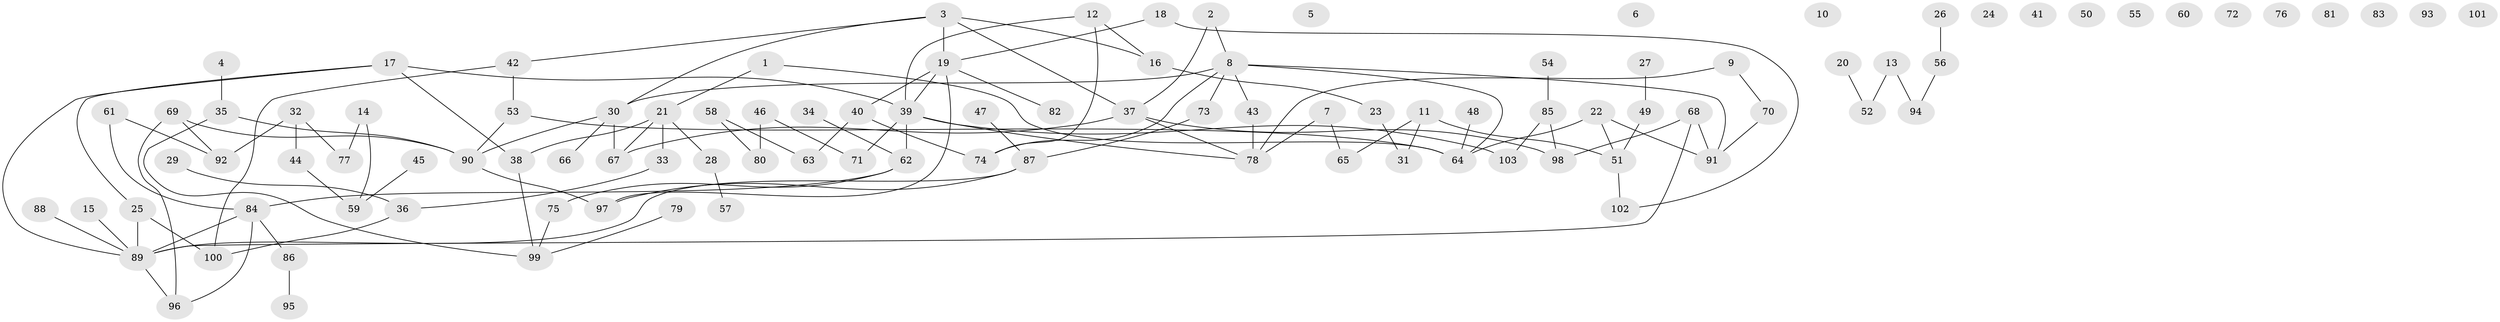 // coarse degree distribution, {5: 0.08333333333333333, 2: 0.2222222222222222, 8: 0.013888888888888888, 1: 0.18055555555555555, 0: 0.19444444444444445, 10: 0.013888888888888888, 3: 0.125, 4: 0.1111111111111111, 7: 0.027777777777777776, 6: 0.027777777777777776}
// Generated by graph-tools (version 1.1) at 2025/23/03/03/25 07:23:27]
// undirected, 103 vertices, 120 edges
graph export_dot {
graph [start="1"]
  node [color=gray90,style=filled];
  1;
  2;
  3;
  4;
  5;
  6;
  7;
  8;
  9;
  10;
  11;
  12;
  13;
  14;
  15;
  16;
  17;
  18;
  19;
  20;
  21;
  22;
  23;
  24;
  25;
  26;
  27;
  28;
  29;
  30;
  31;
  32;
  33;
  34;
  35;
  36;
  37;
  38;
  39;
  40;
  41;
  42;
  43;
  44;
  45;
  46;
  47;
  48;
  49;
  50;
  51;
  52;
  53;
  54;
  55;
  56;
  57;
  58;
  59;
  60;
  61;
  62;
  63;
  64;
  65;
  66;
  67;
  68;
  69;
  70;
  71;
  72;
  73;
  74;
  75;
  76;
  77;
  78;
  79;
  80;
  81;
  82;
  83;
  84;
  85;
  86;
  87;
  88;
  89;
  90;
  91;
  92;
  93;
  94;
  95;
  96;
  97;
  98;
  99;
  100;
  101;
  102;
  103;
  1 -- 21;
  1 -- 64;
  2 -- 8;
  2 -- 37;
  3 -- 16;
  3 -- 19;
  3 -- 30;
  3 -- 37;
  3 -- 42;
  4 -- 35;
  7 -- 65;
  7 -- 78;
  8 -- 30;
  8 -- 43;
  8 -- 64;
  8 -- 73;
  8 -- 74;
  8 -- 91;
  9 -- 70;
  9 -- 78;
  11 -- 31;
  11 -- 51;
  11 -- 65;
  12 -- 16;
  12 -- 39;
  12 -- 74;
  13 -- 52;
  13 -- 94;
  14 -- 59;
  14 -- 77;
  15 -- 89;
  16 -- 23;
  17 -- 25;
  17 -- 38;
  17 -- 39;
  17 -- 89;
  18 -- 19;
  18 -- 102;
  19 -- 39;
  19 -- 40;
  19 -- 82;
  19 -- 97;
  20 -- 52;
  21 -- 28;
  21 -- 33;
  21 -- 38;
  21 -- 67;
  22 -- 51;
  22 -- 64;
  22 -- 91;
  23 -- 31;
  25 -- 89;
  25 -- 100;
  26 -- 56;
  27 -- 49;
  28 -- 57;
  29 -- 36;
  30 -- 66;
  30 -- 67;
  30 -- 90;
  32 -- 44;
  32 -- 77;
  32 -- 92;
  33 -- 36;
  34 -- 62;
  35 -- 90;
  35 -- 99;
  36 -- 100;
  37 -- 67;
  37 -- 78;
  37 -- 98;
  38 -- 99;
  39 -- 62;
  39 -- 71;
  39 -- 78;
  39 -- 103;
  40 -- 63;
  40 -- 74;
  42 -- 53;
  42 -- 100;
  43 -- 78;
  44 -- 59;
  45 -- 59;
  46 -- 71;
  46 -- 80;
  47 -- 87;
  48 -- 64;
  49 -- 51;
  51 -- 102;
  53 -- 64;
  53 -- 90;
  54 -- 85;
  56 -- 94;
  58 -- 63;
  58 -- 80;
  61 -- 84;
  61 -- 92;
  62 -- 75;
  62 -- 84;
  68 -- 89;
  68 -- 91;
  68 -- 98;
  69 -- 90;
  69 -- 92;
  69 -- 96;
  70 -- 91;
  73 -- 87;
  75 -- 99;
  79 -- 99;
  84 -- 86;
  84 -- 89;
  84 -- 96;
  85 -- 98;
  85 -- 103;
  86 -- 95;
  87 -- 89;
  87 -- 97;
  88 -- 89;
  89 -- 96;
  90 -- 97;
}
